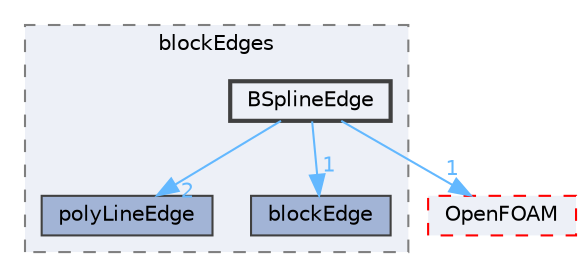 digraph "src/mesh/blockMesh/blockEdges/BSplineEdge"
{
 // LATEX_PDF_SIZE
  bgcolor="transparent";
  edge [fontname=Helvetica,fontsize=10,labelfontname=Helvetica,labelfontsize=10];
  node [fontname=Helvetica,fontsize=10,shape=box,height=0.2,width=0.4];
  compound=true
  subgraph clusterdir_2be04f7008d0f59dcfa6d7f2ed1ae216 {
    graph [ bgcolor="#edf0f7", pencolor="grey50", label="blockEdges", fontname=Helvetica,fontsize=10 style="filled,dashed", URL="dir_2be04f7008d0f59dcfa6d7f2ed1ae216.html",tooltip=""]
  dir_39904b6b6ba59c4308c49dfc1c5e33c5 [label="polyLineEdge", fillcolor="#a2b4d6", color="grey25", style="filled", URL="dir_39904b6b6ba59c4308c49dfc1c5e33c5.html",tooltip=""];
  dir_a06eaa1db3dcb24dc2dac6400bb2f129 [label="blockEdge", fillcolor="#a2b4d6", color="grey25", style="filled", URL="dir_a06eaa1db3dcb24dc2dac6400bb2f129.html",tooltip=""];
  dir_c84e20abb09f09ab435033597cec1b1b [label="BSplineEdge", fillcolor="#edf0f7", color="grey25", style="filled,bold", URL="dir_c84e20abb09f09ab435033597cec1b1b.html",tooltip=""];
  }
  dir_c5473ff19b20e6ec4dfe5c310b3778a8 [label="OpenFOAM", fillcolor="#edf0f7", color="red", style="filled,dashed", URL="dir_c5473ff19b20e6ec4dfe5c310b3778a8.html",tooltip=""];
  dir_c84e20abb09f09ab435033597cec1b1b->dir_39904b6b6ba59c4308c49dfc1c5e33c5 [headlabel="2", labeldistance=1.5 headhref="dir_000353_002979.html" href="dir_000353_002979.html" color="steelblue1" fontcolor="steelblue1"];
  dir_c84e20abb09f09ab435033597cec1b1b->dir_a06eaa1db3dcb24dc2dac6400bb2f129 [headlabel="1", labeldistance=1.5 headhref="dir_000353_000300.html" href="dir_000353_000300.html" color="steelblue1" fontcolor="steelblue1"];
  dir_c84e20abb09f09ab435033597cec1b1b->dir_c5473ff19b20e6ec4dfe5c310b3778a8 [headlabel="1", labeldistance=1.5 headhref="dir_000353_002695.html" href="dir_000353_002695.html" color="steelblue1" fontcolor="steelblue1"];
}
